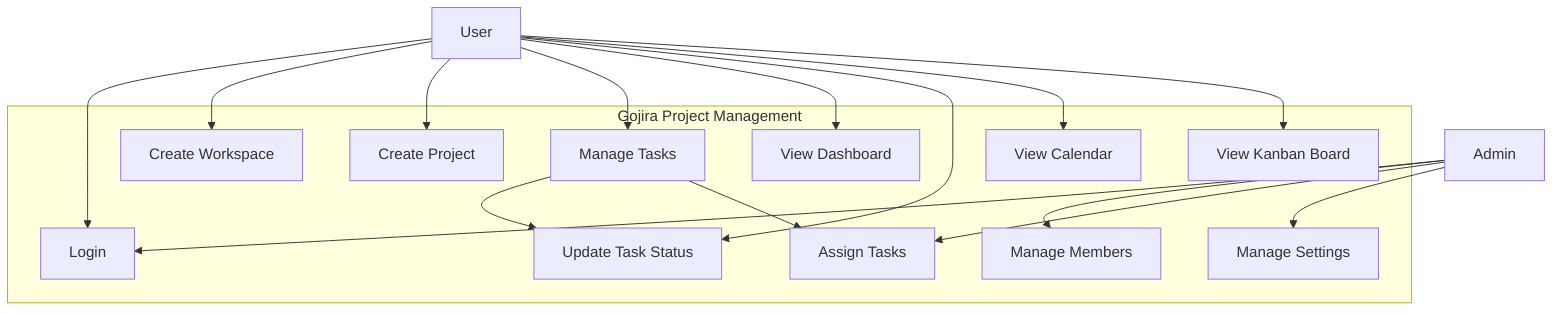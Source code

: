 flowchart TB
  u["User"]
  a["Admin"]

  subgraph Gojira["Gojira Project Management"]
    Login["Login"]
    CreateWS["Create Workspace"]
    CreateProj["Create Project"]
    ManageTasks["Manage Tasks"]
    ViewDash["View Dashboard"]
    ManageMembers["Manage Members"]
    UpdateStatus["Update Task Status"]
    AssignTasks["Assign Tasks"]
    ViewCal["View Calendar"]
    ViewKanban["View Kanban Board"]
    ManageSettings["Manage Settings"]
  end

  u --> Login
  u --> CreateWS
  u --> CreateProj
  u --> ManageTasks
  u --> ViewDash
  u --> UpdateStatus
  u --> ViewCal
  u --> ViewKanban

  a --> Login
  a --> ManageMembers
  a --> AssignTasks
  a --> ManageSettings

  ManageTasks --> UpdateStatus
  ManageTasks --> AssignTasks